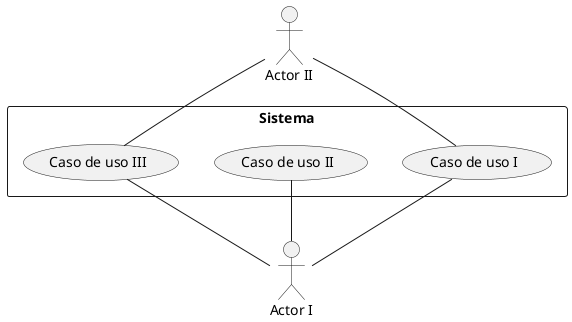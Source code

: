 @startuml

rectangle Sistema{
(Caso de uso I)
(Caso de uso II)
(Caso de uso III)
}
(Caso de uso I)--:Actor I:
(Caso de uso II)--:Actor I:
(Caso de uso III)--:Actor I:
:Actor II:--(Caso de uso I)
:Actor II:--(Caso de uso III)
@enduml